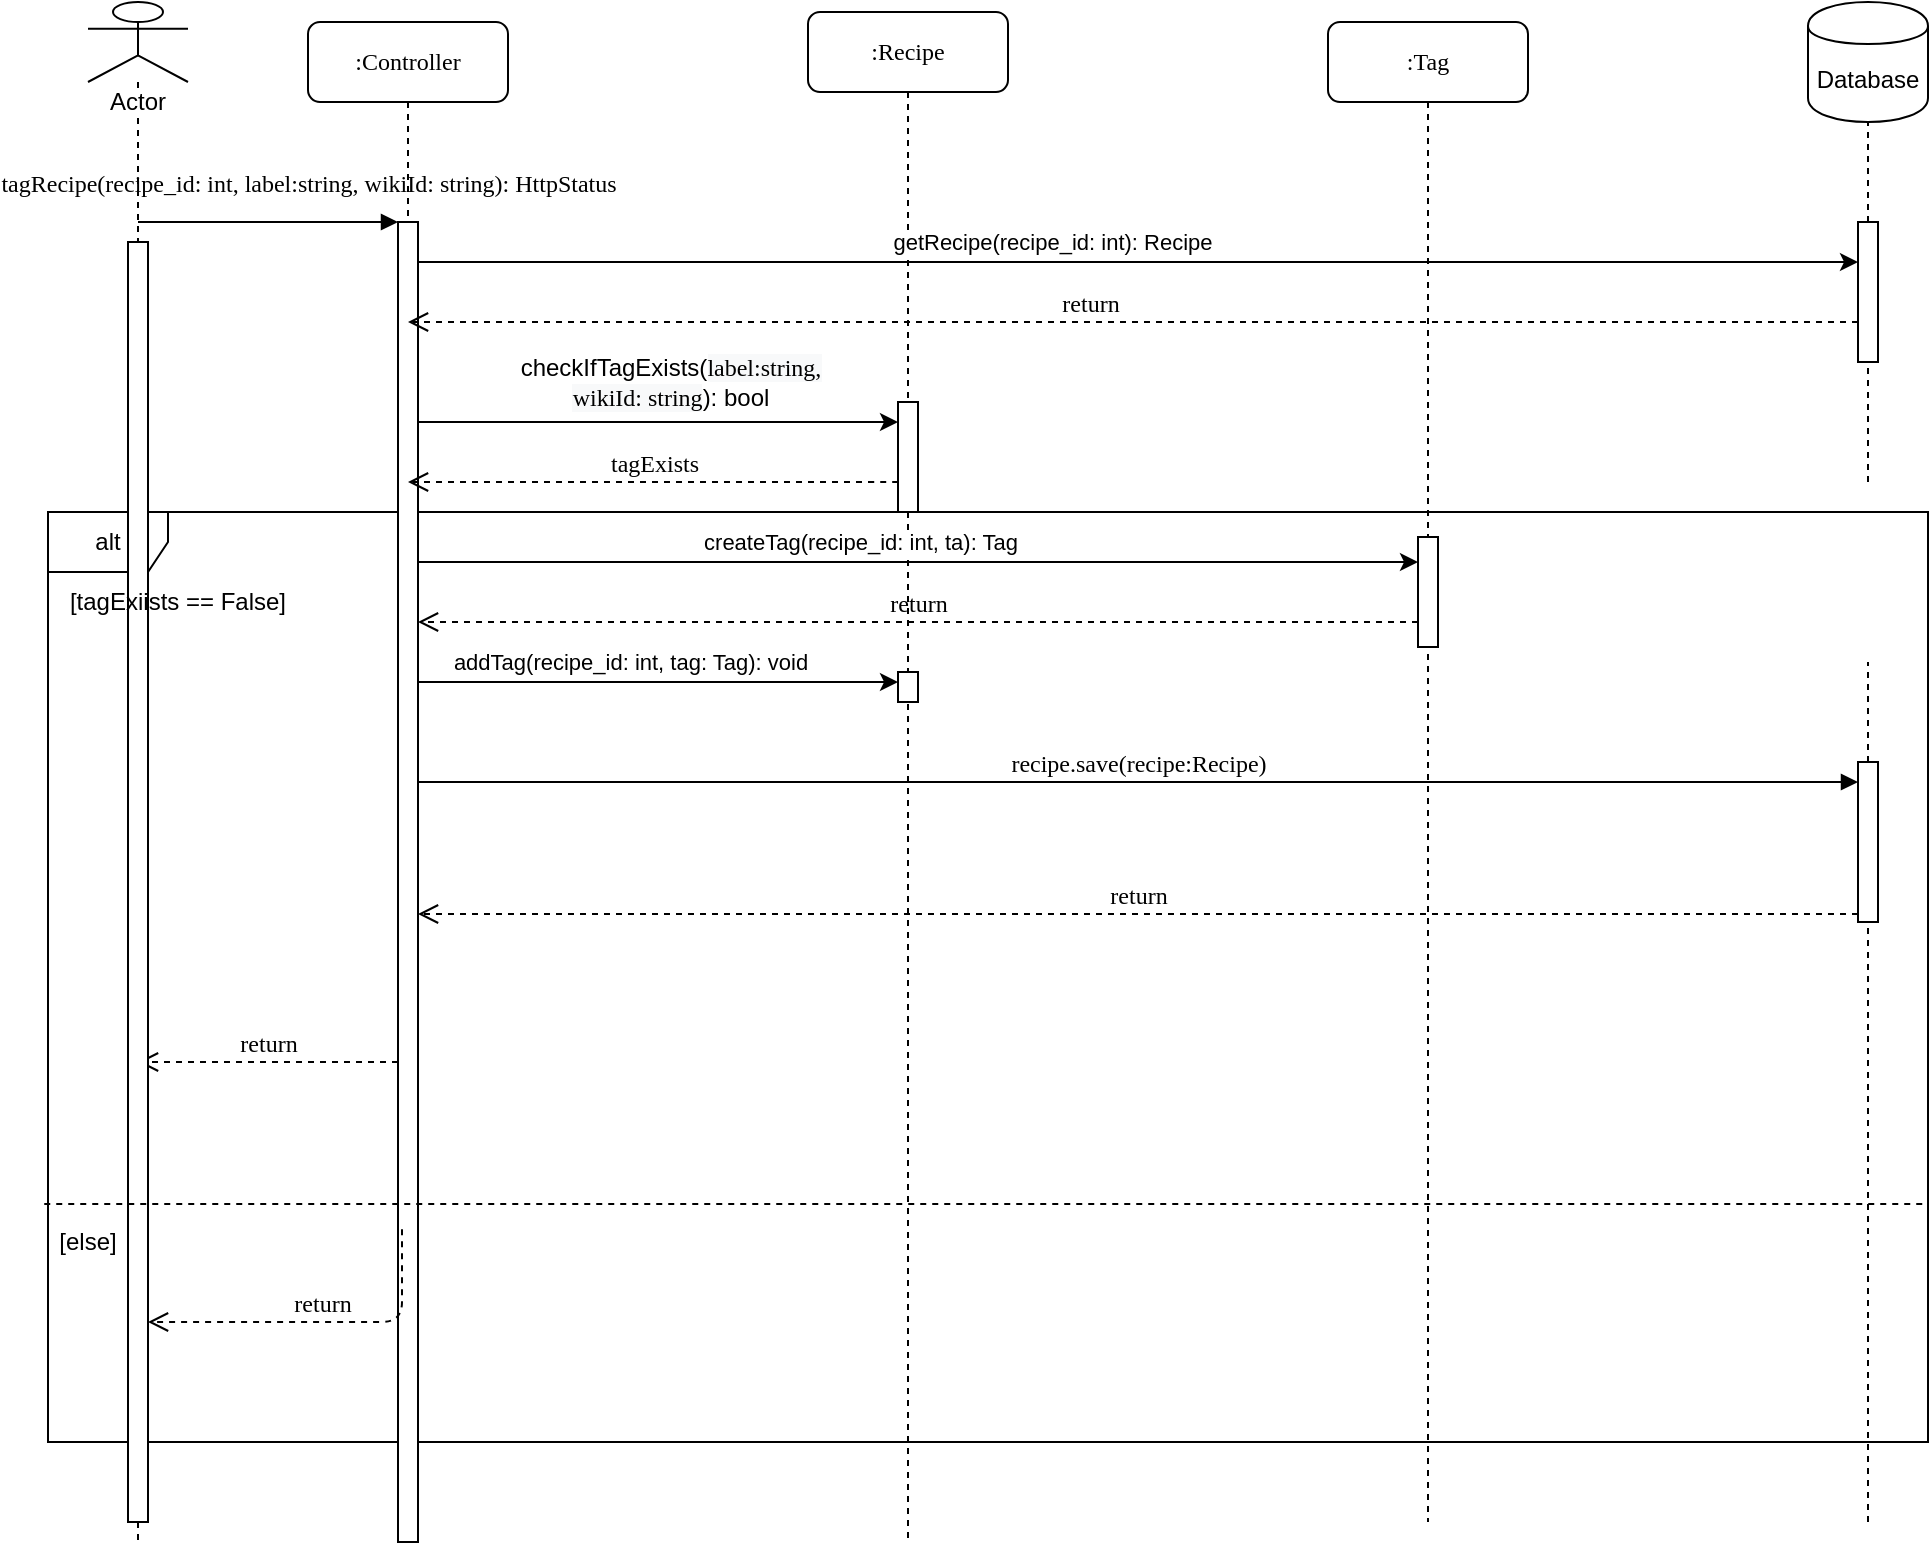 <mxfile version="13.3.0" type="device"><diagram name="Page-1" id="13e1069c-82ec-6db2-03f1-153e76fe0fe0"><mxGraphModel dx="1422" dy="794" grid="1" gridSize="10" guides="1" tooltips="1" connect="1" arrows="1" fold="1" page="1" pageScale="1" pageWidth="1100" pageHeight="850" background="#ffffff" math="0" shadow="0"><root><mxCell id="0"/><mxCell id="1" parent="0"/><mxCell id="dNGyAa535mfbfupBo4My-27" value="alt" style="shape=umlFrame;whiteSpace=wrap;html=1;" vertex="1" parent="1"><mxGeometry x="110" y="325" width="940" height="465" as="geometry"/></mxCell><mxCell id="7baba1c4bc27f4b0-2" value=":Controller" style="shape=umlLifeline;perimeter=lifelinePerimeter;whiteSpace=wrap;html=1;container=1;collapsible=0;recursiveResize=0;outlineConnect=0;rounded=1;shadow=0;comic=0;labelBackgroundColor=none;strokeWidth=1;fontFamily=Verdana;fontSize=12;align=center;" parent="1" vertex="1"><mxGeometry x="240" y="80" width="100" height="760" as="geometry"/></mxCell><mxCell id="7baba1c4bc27f4b0-10" value="" style="html=1;points=[];perimeter=orthogonalPerimeter;rounded=0;shadow=0;comic=0;labelBackgroundColor=none;strokeWidth=1;fontFamily=Verdana;fontSize=12;align=center;" parent="7baba1c4bc27f4b0-2" vertex="1"><mxGeometry x="45" y="100" width="10" height="660" as="geometry"/></mxCell><mxCell id="7baba1c4bc27f4b0-3" value=":Recipe" style="shape=umlLifeline;perimeter=lifelinePerimeter;whiteSpace=wrap;html=1;container=1;collapsible=0;recursiveResize=0;outlineConnect=0;rounded=1;shadow=0;comic=0;labelBackgroundColor=none;strokeWidth=1;fontFamily=Verdana;fontSize=12;align=center;" parent="1" vertex="1"><mxGeometry x="490" y="75" width="100" height="765" as="geometry"/></mxCell><mxCell id="7baba1c4bc27f4b0-34" value="" style="html=1;points=[];perimeter=orthogonalPerimeter;rounded=0;shadow=0;comic=0;labelBackgroundColor=none;strokeWidth=1;fontFamily=Verdana;fontSize=12;align=center;" parent="7baba1c4bc27f4b0-3" vertex="1"><mxGeometry x="45" y="195" width="10" height="55" as="geometry"/></mxCell><mxCell id="7baba1c4bc27f4b0-4" value=":Tag" style="shape=umlLifeline;perimeter=lifelinePerimeter;whiteSpace=wrap;html=1;container=1;collapsible=0;recursiveResize=0;outlineConnect=0;rounded=1;shadow=0;comic=0;labelBackgroundColor=none;strokeWidth=1;fontFamily=Verdana;fontSize=12;align=center;" parent="1" vertex="1"><mxGeometry x="750" y="80" width="100" height="750" as="geometry"/></mxCell><mxCell id="dNGyAa535mfbfupBo4My-23" value="" style="html=1;points=[];perimeter=orthogonalPerimeter;rounded=0;shadow=0;comic=0;labelBackgroundColor=none;strokeWidth=1;fontFamily=Verdana;fontSize=12;align=center;" vertex="1" parent="7baba1c4bc27f4b0-4"><mxGeometry x="45" y="257.5" width="10" height="55" as="geometry"/></mxCell><mxCell id="7baba1c4bc27f4b0-17" value="recipe.save(recipe:Recipe)" style="html=1;verticalAlign=bottom;endArrow=block;labelBackgroundColor=none;fontFamily=Verdana;fontSize=12;edgeStyle=elbowEdgeStyle;elbow=vertical;" parent="1" source="7baba1c4bc27f4b0-10" target="7baba1c4bc27f4b0-25" edge="1"><mxGeometry relative="1" as="geometry"><mxPoint x="330" y="460" as="sourcePoint"/><Array as="points"><mxPoint x="425" y="460"/><mxPoint x="335" y="380"/></Array><mxPoint x="460" y="460" as="targetPoint"/></mxGeometry></mxCell><mxCell id="7baba1c4bc27f4b0-27" value="return" style="html=1;verticalAlign=bottom;endArrow=open;dashed=1;endSize=8;exitX=0;exitY=0.95;labelBackgroundColor=none;fontFamily=Verdana;fontSize=12;" parent="1" source="7baba1c4bc27f4b0-25" target="7baba1c4bc27f4b0-10" edge="1"><mxGeometry relative="1" as="geometry"><mxPoint x="930" y="416" as="targetPoint"/></mxGeometry></mxCell><mxCell id="7baba1c4bc27f4b0-30" value="return" style="html=1;verticalAlign=bottom;endArrow=open;dashed=1;endSize=8;labelBackgroundColor=none;fontFamily=Verdana;fontSize=12;edgeStyle=elbowEdgeStyle;elbow=vertical;" parent="1" source="7baba1c4bc27f4b0-10" edge="1"><mxGeometry relative="1" as="geometry"><mxPoint x="155" y="600" as="targetPoint"/><Array as="points"><mxPoint x="240" y="600"/><mxPoint x="230" y="620"/></Array></mxGeometry></mxCell><mxCell id="7baba1c4bc27f4b0-11" value="tagRecipe(recipe_id: int, label:string, wikiId: string): HttpStatus" style="html=1;verticalAlign=bottom;endArrow=block;entryX=0;entryY=0;labelBackgroundColor=none;fontFamily=Verdana;fontSize=12;edgeStyle=elbowEdgeStyle;elbow=vertical;" parent="1" target="7baba1c4bc27f4b0-10" edge="1"><mxGeometry x="0.308" y="10" relative="1" as="geometry"><mxPoint x="155" y="180" as="sourcePoint"/><mxPoint as="offset"/></mxGeometry></mxCell><mxCell id="dNGyAa535mfbfupBo4My-2" value="Actor" style="shape=umlLifeline;participant=umlActor;perimeter=lifelinePerimeter;whiteSpace=wrap;html=1;container=1;collapsible=0;recursiveResize=0;verticalAlign=top;spacingTop=36;labelBackgroundColor=#ffffff;outlineConnect=0;" vertex="1" parent="1"><mxGeometry x="130" y="70" width="50" height="770" as="geometry"/></mxCell><mxCell id="dNGyAa535mfbfupBo4My-31" value="" style="html=1;points=[];perimeter=orthogonalPerimeter;rounded=0;shadow=0;comic=0;labelBackgroundColor=none;strokeWidth=1;fontFamily=Verdana;fontSize=12;align=center;" vertex="1" parent="dNGyAa535mfbfupBo4My-2"><mxGeometry x="20" y="120" width="10" height="640" as="geometry"/></mxCell><mxCell id="dNGyAa535mfbfupBo4My-3" value="Database" style="shape=cylinder;whiteSpace=wrap;html=1;boundedLbl=1;backgroundOutline=1;" vertex="1" parent="1"><mxGeometry x="990" y="70" width="60" height="60" as="geometry"/></mxCell><mxCell id="dNGyAa535mfbfupBo4My-5" value="" style="endArrow=none;dashed=1;html=1;" edge="1" parent="1" source="dNGyAa535mfbfupBo4My-8" target="dNGyAa535mfbfupBo4My-3"><mxGeometry width="50" height="50" relative="1" as="geometry"><mxPoint x="1020" y="660" as="sourcePoint"/><mxPoint x="1030" y="170" as="targetPoint"/></mxGeometry></mxCell><mxCell id="7baba1c4bc27f4b0-25" value="" style="html=1;points=[];perimeter=orthogonalPerimeter;rounded=0;shadow=0;comic=0;labelBackgroundColor=none;strokeColor=#000000;strokeWidth=1;fillColor=#FFFFFF;fontFamily=Verdana;fontSize=12;fontColor=#000000;align=center;" parent="1" vertex="1"><mxGeometry x="1015" y="450" width="10" height="80" as="geometry"/></mxCell><mxCell id="dNGyAa535mfbfupBo4My-6" value="" style="endArrow=none;dashed=1;html=1;" edge="1" parent="1" target="7baba1c4bc27f4b0-25"><mxGeometry width="50" height="50" relative="1" as="geometry"><mxPoint x="1020" y="830" as="sourcePoint"/><mxPoint x="1020" y="130" as="targetPoint"/></mxGeometry></mxCell><mxCell id="dNGyAa535mfbfupBo4My-8" value="" style="html=1;points=[];perimeter=orthogonalPerimeter;rounded=0;shadow=0;comic=0;labelBackgroundColor=none;strokeWidth=1;fontFamily=Verdana;fontSize=12;align=center;" vertex="1" parent="1"><mxGeometry x="1015" y="180" width="10" height="70" as="geometry"/></mxCell><mxCell id="dNGyAa535mfbfupBo4My-9" value="" style="endArrow=none;dashed=1;html=1;" edge="1" parent="1" target="dNGyAa535mfbfupBo4My-8"><mxGeometry width="50" height="50" relative="1" as="geometry"><mxPoint x="1020" y="310" as="sourcePoint"/><mxPoint x="1020" y="130" as="targetPoint"/></mxGeometry></mxCell><mxCell id="dNGyAa535mfbfupBo4My-10" style="edgeStyle=orthogonalEdgeStyle;rounded=0;orthogonalLoop=1;jettySize=auto;html=1;" edge="1" parent="1" source="7baba1c4bc27f4b0-10" target="dNGyAa535mfbfupBo4My-8"><mxGeometry relative="1" as="geometry"><Array as="points"><mxPoint x="480" y="200"/><mxPoint x="480" y="200"/></Array></mxGeometry></mxCell><mxCell id="dNGyAa535mfbfupBo4My-11" value="getRecipe(recipe_id: int): Recipe" style="edgeLabel;html=1;align=center;verticalAlign=middle;resizable=0;points=[];" vertex="1" connectable="0" parent="dNGyAa535mfbfupBo4My-10"><mxGeometry x="-0.119" relative="1" as="geometry"><mxPoint y="-10" as="offset"/></mxGeometry></mxCell><mxCell id="dNGyAa535mfbfupBo4My-12" value="return" style="html=1;verticalAlign=bottom;endArrow=open;dashed=1;endSize=8;labelBackgroundColor=none;fontFamily=Verdana;fontSize=12;" edge="1" parent="1" source="dNGyAa535mfbfupBo4My-8" target="7baba1c4bc27f4b0-2"><mxGeometry x="0.061" relative="1" as="geometry"><mxPoint x="585" y="230" as="targetPoint"/><mxPoint x="1005" y="230" as="sourcePoint"/><Array as="points"><mxPoint x="950" y="230"/></Array><mxPoint as="offset"/></mxGeometry></mxCell><mxCell id="dNGyAa535mfbfupBo4My-14" value="" style="endArrow=none;dashed=1;html=1;" edge="1" parent="1" source="7baba1c4bc27f4b0-25"><mxGeometry width="50" height="50" relative="1" as="geometry"><mxPoint x="1020" y="460" as="sourcePoint"/><mxPoint x="1020" y="400" as="targetPoint"/></mxGeometry></mxCell><mxCell id="dNGyAa535mfbfupBo4My-15" style="edgeStyle=orthogonalEdgeStyle;rounded=0;orthogonalLoop=1;jettySize=auto;html=1;" edge="1" parent="1" source="7baba1c4bc27f4b0-10" target="dNGyAa535mfbfupBo4My-25"><mxGeometry relative="1" as="geometry"><mxPoint x="295" y="270" as="sourcePoint"/><mxPoint x="1015" y="270" as="targetPoint"/><Array as="points"><mxPoint x="450" y="410"/><mxPoint x="450" y="410"/></Array></mxGeometry></mxCell><mxCell id="dNGyAa535mfbfupBo4My-16" value="addTag(recipe_id: int, tag: Tag): void" style="edgeLabel;html=1;align=center;verticalAlign=middle;resizable=0;points=[];" vertex="1" connectable="0" parent="dNGyAa535mfbfupBo4My-15"><mxGeometry x="-0.119" relative="1" as="geometry"><mxPoint y="-10" as="offset"/></mxGeometry></mxCell><mxCell id="dNGyAa535mfbfupBo4My-17" style="edgeStyle=orthogonalEdgeStyle;rounded=0;orthogonalLoop=1;jettySize=auto;html=1;" edge="1" parent="1" source="7baba1c4bc27f4b0-10" target="7baba1c4bc27f4b0-34"><mxGeometry relative="1" as="geometry"><Array as="points"><mxPoint x="490" y="280"/><mxPoint x="490" y="280"/></Array></mxGeometry></mxCell><mxCell id="dNGyAa535mfbfupBo4My-18" value="&lt;font style=&quot;font-size: 12px&quot;&gt;checkIfTagExists(&lt;span style=&quot;font-family: &amp;#34;verdana&amp;#34; ; background-color: rgb(248 , 249 , 250)&quot;&gt;label:string,&lt;br&gt;wikiId: string&lt;/span&gt;): bool&lt;/font&gt;" style="edgeLabel;html=1;align=center;verticalAlign=middle;resizable=0;points=[];" vertex="1" connectable="0" parent="dNGyAa535mfbfupBo4My-17"><mxGeometry x="0.069" y="-32" relative="1" as="geometry"><mxPoint x="-3" y="-52" as="offset"/></mxGeometry></mxCell><mxCell id="dNGyAa535mfbfupBo4My-20" value="tagExists" style="html=1;verticalAlign=bottom;endArrow=open;dashed=1;endSize=8;labelBackgroundColor=none;fontFamily=Verdana;fontSize=12;" edge="1" parent="1" source="7baba1c4bc27f4b0-34" target="7baba1c4bc27f4b0-2"><mxGeometry relative="1" as="geometry"><mxPoint x="605" y="498.5" as="targetPoint"/><mxPoint x="1025" y="498.5" as="sourcePoint"/><Array as="points"><mxPoint x="530" y="310"/><mxPoint x="460" y="310"/></Array></mxGeometry></mxCell><mxCell id="dNGyAa535mfbfupBo4My-21" style="edgeStyle=orthogonalEdgeStyle;rounded=0;orthogonalLoop=1;jettySize=auto;html=1;" edge="1" parent="1" source="7baba1c4bc27f4b0-10" target="dNGyAa535mfbfupBo4My-23"><mxGeometry relative="1" as="geometry"><mxPoint x="295" y="350" as="sourcePoint"/><mxPoint x="1015" y="350" as="targetPoint"/><Array as="points"><mxPoint x="710" y="350"/><mxPoint x="710" y="350"/></Array></mxGeometry></mxCell><mxCell id="dNGyAa535mfbfupBo4My-22" value="createTag(recipe_id: int, ta): Tag" style="edgeLabel;html=1;align=center;verticalAlign=middle;resizable=0;points=[];" vertex="1" connectable="0" parent="dNGyAa535mfbfupBo4My-21"><mxGeometry x="-0.119" relative="1" as="geometry"><mxPoint y="-10" as="offset"/></mxGeometry></mxCell><mxCell id="dNGyAa535mfbfupBo4My-24" value="return" style="html=1;verticalAlign=bottom;endArrow=open;dashed=1;endSize=8;labelBackgroundColor=none;fontFamily=Verdana;fontSize=12;" edge="1" parent="1" source="dNGyAa535mfbfupBo4My-23" target="7baba1c4bc27f4b0-10"><mxGeometry relative="1" as="geometry"><mxPoint x="390" y="364.5" as="targetPoint"/><mxPoint x="635.5" y="364.5" as="sourcePoint"/><Array as="points"><mxPoint x="770" y="380"/><mxPoint x="631" y="380"/><mxPoint x="561" y="380"/></Array></mxGeometry></mxCell><mxCell id="dNGyAa535mfbfupBo4My-25" value="" style="html=1;points=[];perimeter=orthogonalPerimeter;rounded=0;shadow=0;comic=0;labelBackgroundColor=none;strokeWidth=1;fontFamily=Verdana;fontSize=12;align=center;" vertex="1" parent="1"><mxGeometry x="535" y="405" width="10" height="15" as="geometry"/></mxCell><mxCell id="dNGyAa535mfbfupBo4My-28" value="[tagExiists == False]" style="text;html=1;strokeColor=none;fillColor=none;align=center;verticalAlign=middle;whiteSpace=wrap;rounded=0;" vertex="1" parent="1"><mxGeometry x="110" y="360" width="130" height="20" as="geometry"/></mxCell><mxCell id="dNGyAa535mfbfupBo4My-29" value="" style="endArrow=none;dashed=1;html=1;entryX=0.999;entryY=0.744;entryDx=0;entryDy=0;entryPerimeter=0;exitX=-0.002;exitY=0.744;exitDx=0;exitDy=0;exitPerimeter=0;" edge="1" parent="1" source="dNGyAa535mfbfupBo4My-27" target="dNGyAa535mfbfupBo4My-27"><mxGeometry width="50" height="50" relative="1" as="geometry"><mxPoint x="40" y="640" as="sourcePoint"/><mxPoint x="90" y="590" as="targetPoint"/></mxGeometry></mxCell><mxCell id="dNGyAa535mfbfupBo4My-30" value="[else]" style="text;html=1;strokeColor=none;fillColor=none;align=center;verticalAlign=middle;whiteSpace=wrap;rounded=0;" vertex="1" parent="1"><mxGeometry x="110" y="680" width="40" height="20" as="geometry"/></mxCell><mxCell id="dNGyAa535mfbfupBo4My-35" value="return" style="html=1;verticalAlign=bottom;endArrow=open;dashed=1;endSize=8;labelBackgroundColor=none;fontFamily=Verdana;fontSize=12;edgeStyle=elbowEdgeStyle;elbow=vertical;exitX=0.2;exitY=0.763;exitDx=0;exitDy=0;exitPerimeter=0;" edge="1" parent="1" source="7baba1c4bc27f4b0-10" target="dNGyAa535mfbfupBo4My-31"><mxGeometry relative="1" as="geometry"><mxPoint x="150" y="730" as="targetPoint"/><Array as="points"><mxPoint x="235" y="730"/><mxPoint x="225" y="750"/></Array><mxPoint x="280" y="730" as="sourcePoint"/></mxGeometry></mxCell></root></mxGraphModel></diagram></mxfile>